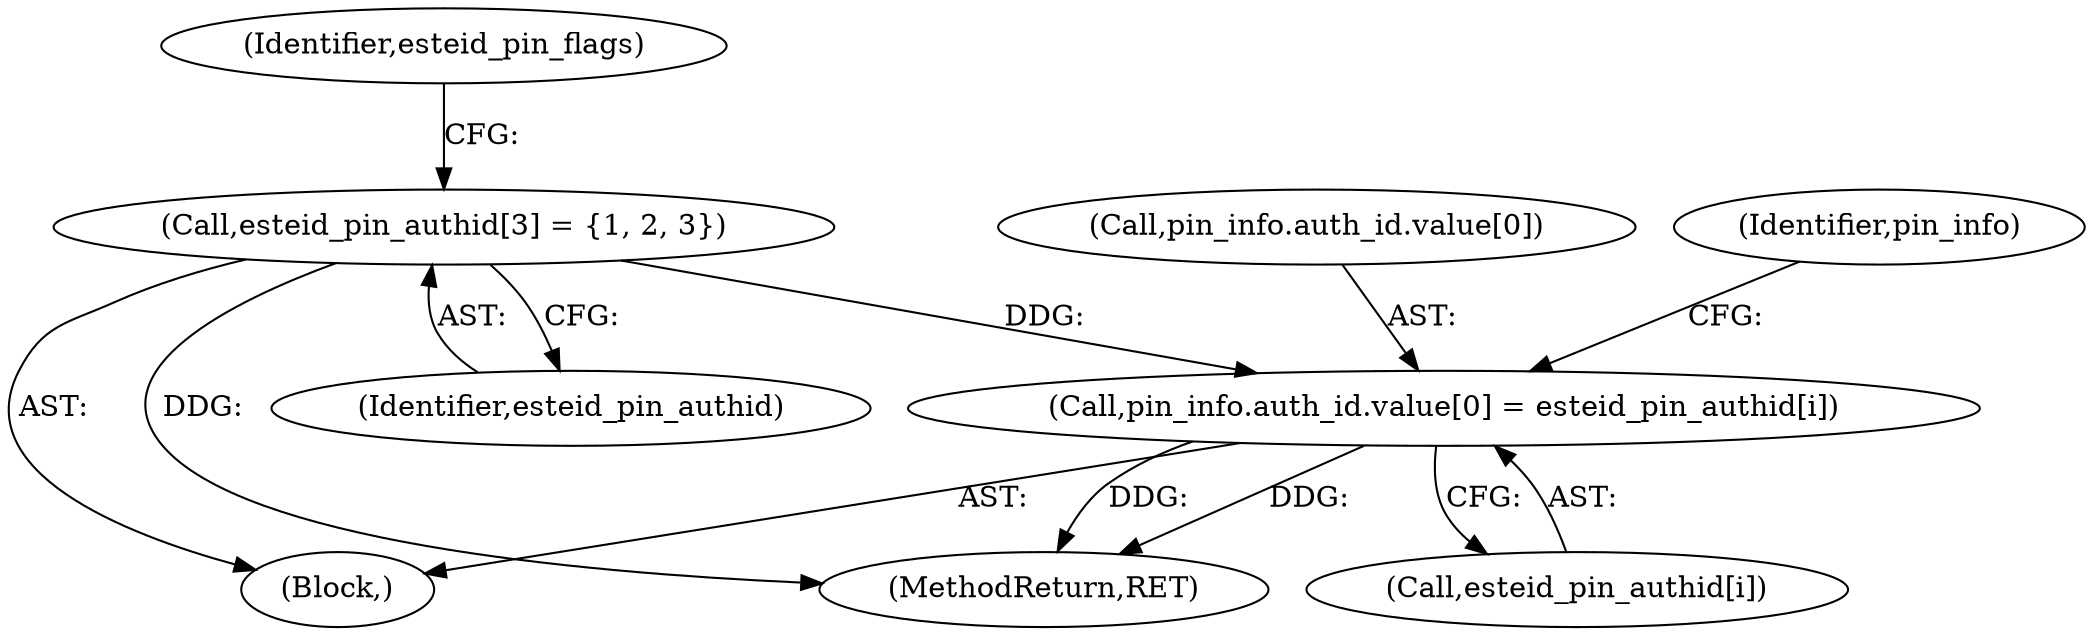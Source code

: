 digraph "0_OpenSC_360e95d45ac4123255a4c796db96337f332160ad#diff-d643a0fa169471dbf2912f4866dc49c5_4@array" {
"1000508" [label="(Call,pin_info.auth_id.value[0] = esteid_pin_authid[i])"];
"1000460" [label="(Call,esteid_pin_authid[3] = {1, 2, 3})"];
"1000521" [label="(Identifier,pin_info)"];
"1000827" [label="(MethodReturn,RET)"];
"1000448" [label="(Block,)"];
"1000461" [label="(Identifier,esteid_pin_authid)"];
"1000508" [label="(Call,pin_info.auth_id.value[0] = esteid_pin_authid[i])"];
"1000464" [label="(Identifier,esteid_pin_flags)"];
"1000509" [label="(Call,pin_info.auth_id.value[0])"];
"1000460" [label="(Call,esteid_pin_authid[3] = {1, 2, 3})"];
"1000516" [label="(Call,esteid_pin_authid[i])"];
"1000508" -> "1000448"  [label="AST: "];
"1000508" -> "1000516"  [label="CFG: "];
"1000509" -> "1000508"  [label="AST: "];
"1000516" -> "1000508"  [label="AST: "];
"1000521" -> "1000508"  [label="CFG: "];
"1000508" -> "1000827"  [label="DDG: "];
"1000508" -> "1000827"  [label="DDG: "];
"1000460" -> "1000508"  [label="DDG: "];
"1000460" -> "1000448"  [label="AST: "];
"1000460" -> "1000461"  [label="CFG: "];
"1000461" -> "1000460"  [label="AST: "];
"1000464" -> "1000460"  [label="CFG: "];
"1000460" -> "1000827"  [label="DDG: "];
}
